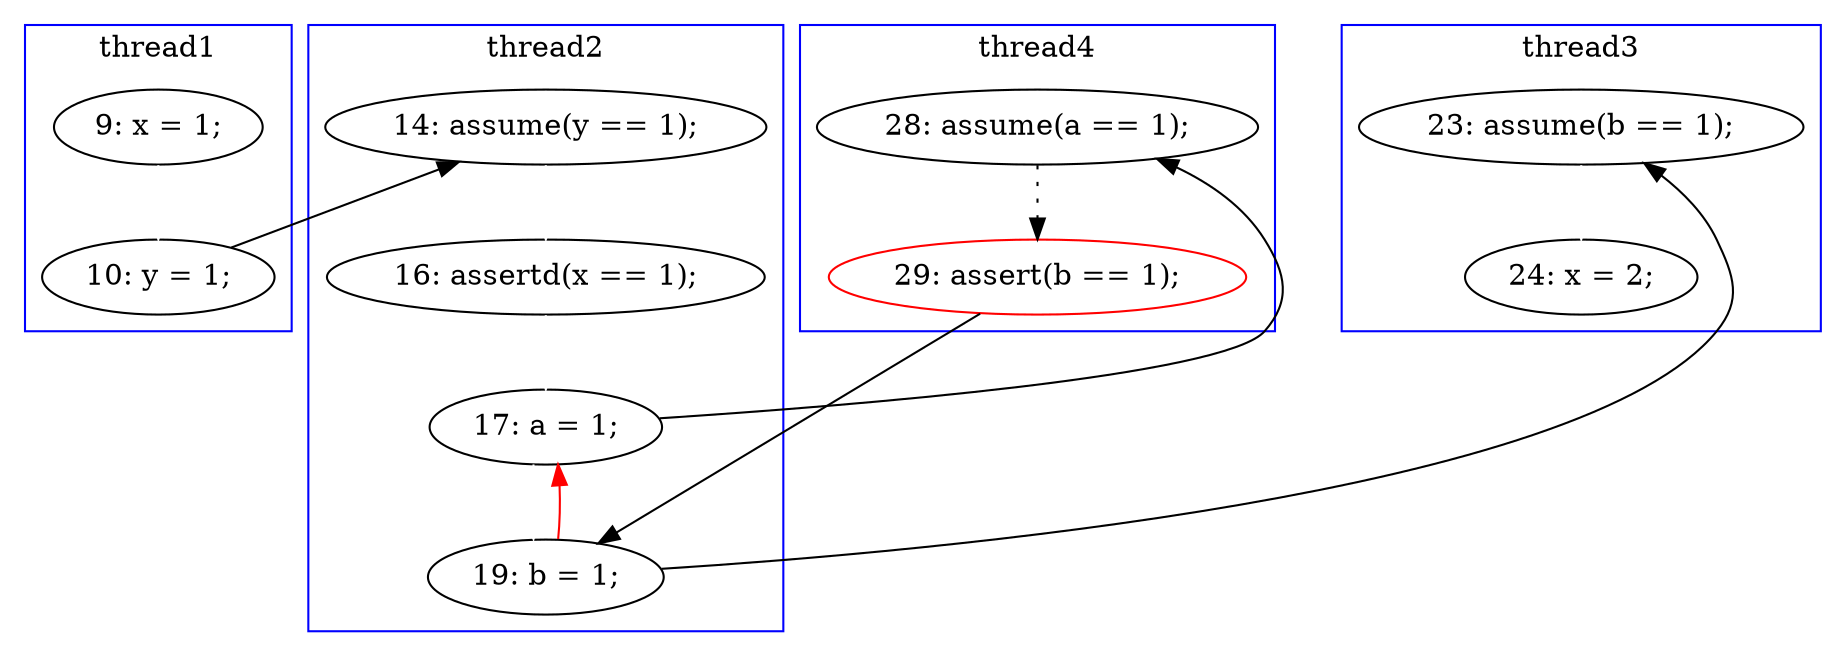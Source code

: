 digraph Counterexample {
	13 -> 15 [color = black, style = solid, constraint = false]
	20 -> 21 [color = black, style = solid, constraint = false]
	15 -> 17 [color = white, style = solid]
	17 -> 18 [color = white, style = solid]
	21 -> 18 [color = red, style = solid, constraint = false]
	21 -> 30 [color = black, style = solid, constraint = false]
	18 -> 21 [color = white, style = solid]
	18 -> 19 [color = black, style = solid, constraint = false]
	19 -> 20 [color = black, style = dotted]
	11 -> 13 [color = white, style = solid]
	30 -> 31 [color = white, style = solid]
	subgraph cluster1 {
		label = thread1
		color = blue
		11  [label = "9: x = 1;"]
		13  [label = "10: y = 1;"]
	}
	subgraph cluster3 {
		label = thread3
		color = blue
		31  [label = "24: x = 2;"]
		30  [label = "23: assume(b == 1);"]
	}
	subgraph cluster2 {
		label = thread2
		color = blue
		18  [label = "17: a = 1;"]
		17  [label = "16: assertd(x == 1);"]
		21  [label = "19: b = 1;"]
		15  [label = "14: assume(y == 1);"]
	}
	subgraph cluster4 {
		label = thread4
		color = blue
		19  [label = "28: assume(a == 1);"]
		20  [label = "29: assert(b == 1);", color = red]
	}
}